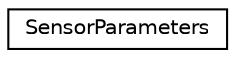 digraph "Graphical Class Hierarchy"
{
 // LATEX_PDF_SIZE
  edge [fontname="Helvetica",fontsize="10",labelfontname="Helvetica",labelfontsize="10"];
  node [fontname="Helvetica",fontsize="10",shape=record];
  rankdir="LR";
  Node0 [label="SensorParameters",height=0.2,width=0.4,color="black", fillcolor="white", style="filled",URL="$structsl_1_1SensorParameters.html",tooltip="Structure containing information about a single sensor available in the current device"];
}
